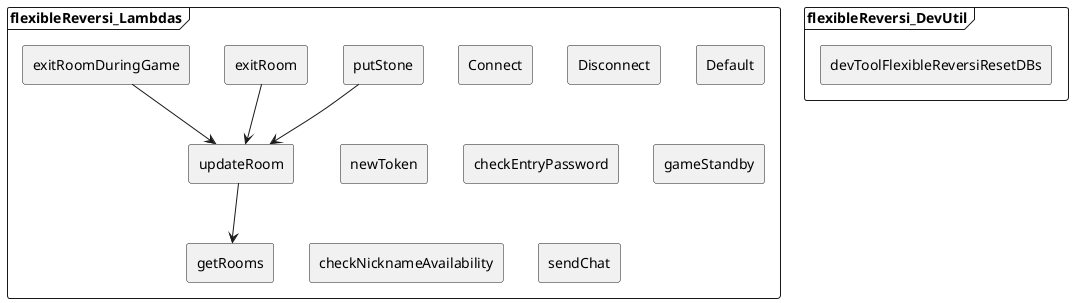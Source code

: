 @startuml lambda_relations

frame flexibleReversi_Lambdas {
    agent Connect
    agent Disconnect
    agent Default
    agent newToken
    agent getRooms
    agent updateRoom
    agent checkEntryPassword
    agent gameStandby
    agent checkNicknameAvailability
    agent putStone
    agent exitRoom
    agent exitRoomDuringGame
    agent sendChat

    updateRoom --> getRooms
    putStone --> updateRoom
    exitRoom --> updateRoom
    exitRoomDuringGame --> updateRoom
}

frame flexibleReversi_DevUtil {
    agent devToolFlexibleReversiResetDBs
}

@enduml
